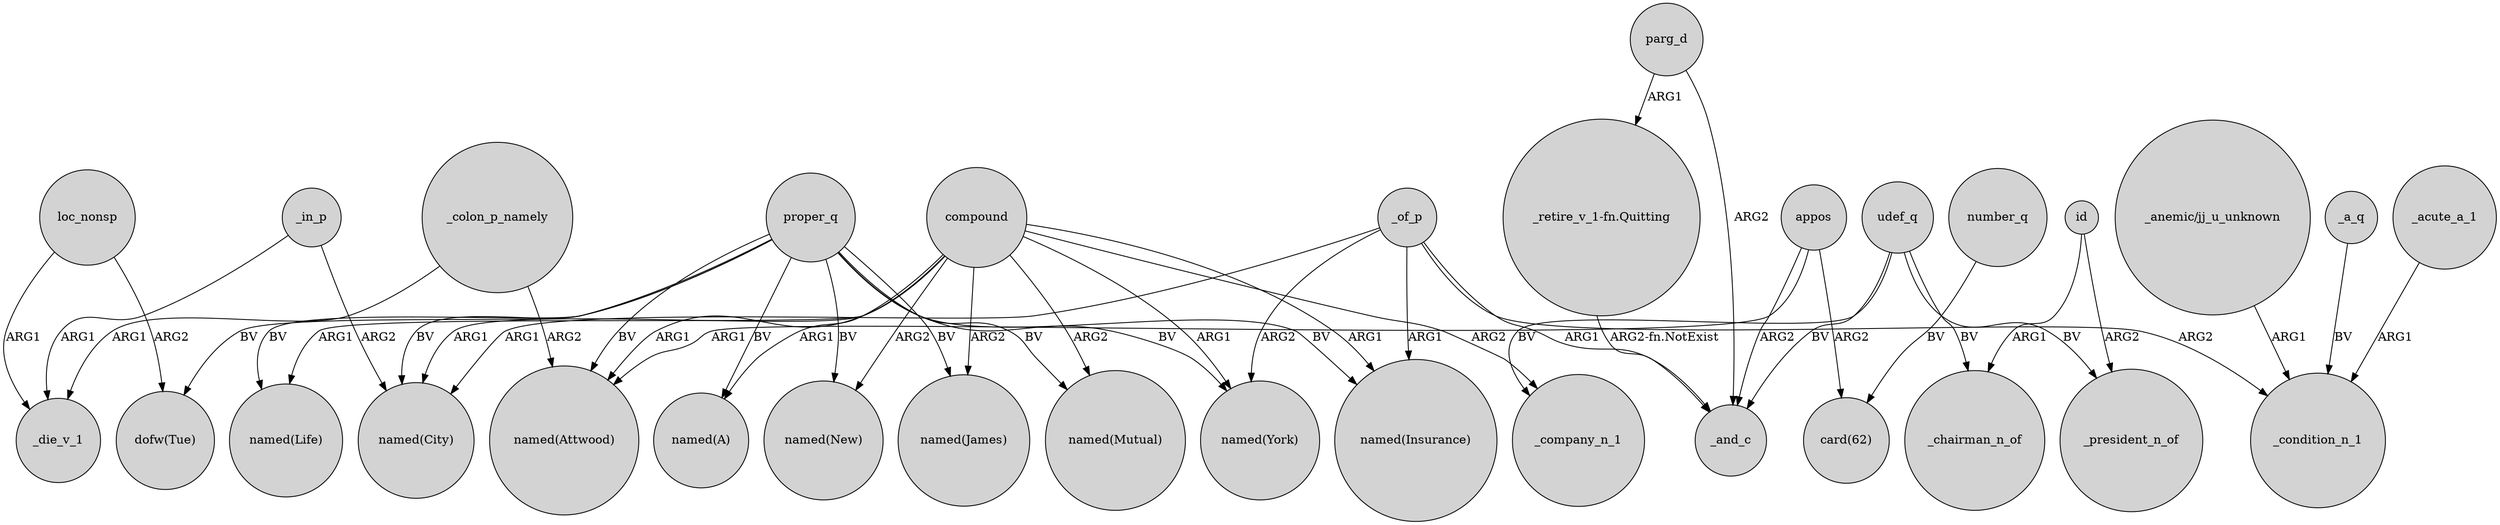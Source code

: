 digraph {
	node [shape=circle style=filled]
	_of_p -> "named(Insurance)" [label=ARG1]
	compound -> "named(Attwood)" [label=ARG1]
	"_retire_v_1-fn.Quitting" -> _and_c [label="ARG2-fn.NotExist"]
	compound -> "named(New)" [label=ARG2]
	_in_p -> "named(City)" [label=ARG2]
	proper_q -> "named(New)" [label=BV]
	parg_d -> "_retire_v_1-fn.Quitting" [label=ARG1]
	compound -> _company_n_1 [label=ARG2]
	compound -> "named(James)" [label=ARG2]
	proper_q -> "named(Attwood)" [label=BV]
	proper_q -> "named(Mutual)" [label=BV]
	_of_p -> "named(City)" [label=ARG1]
	_of_p -> _condition_n_1 [label=ARG2]
	proper_q -> "dofw(Tue)" [label=BV]
	compound -> "named(A)" [label=ARG1]
	loc_nonsp -> _die_v_1 [label=ARG1]
	udef_q -> _chairman_n_of [label=BV]
	parg_d -> _and_c [label=ARG2]
	_acute_a_1 -> _condition_n_1 [label=ARG1]
	number_q -> "card(62)" [label=BV]
	compound -> "named(York)" [label=ARG1]
	appos -> _and_c [label=ARG2]
	udef_q -> _president_n_of [label=BV]
	_colon_p_namely -> "named(Attwood)" [label=ARG2]
	_colon_p_namely -> _die_v_1 [label=ARG1]
	loc_nonsp -> "dofw(Tue)" [label=ARG2]
	proper_q -> "named(City)" [label=BV]
	proper_q -> "named(James)" [label=BV]
	_of_p -> _and_c [label=ARG1]
	_in_p -> _die_v_1 [label=ARG1]
	proper_q -> "named(Insurance)" [label=BV]
	proper_q -> "named(Life)" [label=BV]
	id -> _president_n_of [label=ARG2]
	appos -> "named(Attwood)" [label=ARG1]
	compound -> "named(Insurance)" [label=ARG1]
	"_anemic/jj_u_unknown" -> _condition_n_1 [label=ARG1]
	_of_p -> "named(York)" [label=ARG2]
	compound -> "named(Life)" [label=ARG1]
	udef_q -> _and_c [label=BV]
	appos -> "card(62)" [label=ARG2]
	id -> _chairman_n_of [label=ARG1]
	proper_q -> "named(York)" [label=BV]
	udef_q -> _company_n_1 [label=BV]
	_a_q -> _condition_n_1 [label=BV]
	compound -> "named(Mutual)" [label=ARG2]
	compound -> "named(City)" [label=ARG1]
	proper_q -> "named(A)" [label=BV]
}
